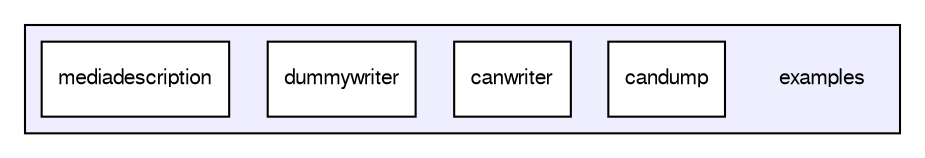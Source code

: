 digraph "examples" {
  compound=true
  node [ fontsize="10", fontname="FreeSans"];
  edge [ labelfontsize="10", labelfontname="FreeSans"];
  subgraph clusterdir_d28a4824dc47e487b107a5db32ef43c4 {
    graph [ bgcolor="#eeeeff", pencolor="black", label="" URL="dir_d28a4824dc47e487b107a5db32ef43c4.html"];
    dir_d28a4824dc47e487b107a5db32ef43c4 [shape=plaintext label="examples"];
    dir_c5dc1bffe22ce0716ab1c291a78fd5d4 [shape=box label="candump" color="black" fillcolor="white" style="filled" URL="dir_c5dc1bffe22ce0716ab1c291a78fd5d4.html"];
    dir_9e3890560572c32f46e921c9ad5b82eb [shape=box label="canwriter" color="black" fillcolor="white" style="filled" URL="dir_9e3890560572c32f46e921c9ad5b82eb.html"];
    dir_fb8a534a2bfc3c284624093635db25dc [shape=box label="dummywriter" color="black" fillcolor="white" style="filled" URL="dir_fb8a534a2bfc3c284624093635db25dc.html"];
    dir_72b50090e2180b2853b117969debf702 [shape=box label="mediadescription" color="black" fillcolor="white" style="filled" URL="dir_72b50090e2180b2853b117969debf702.html"];
  }
}
